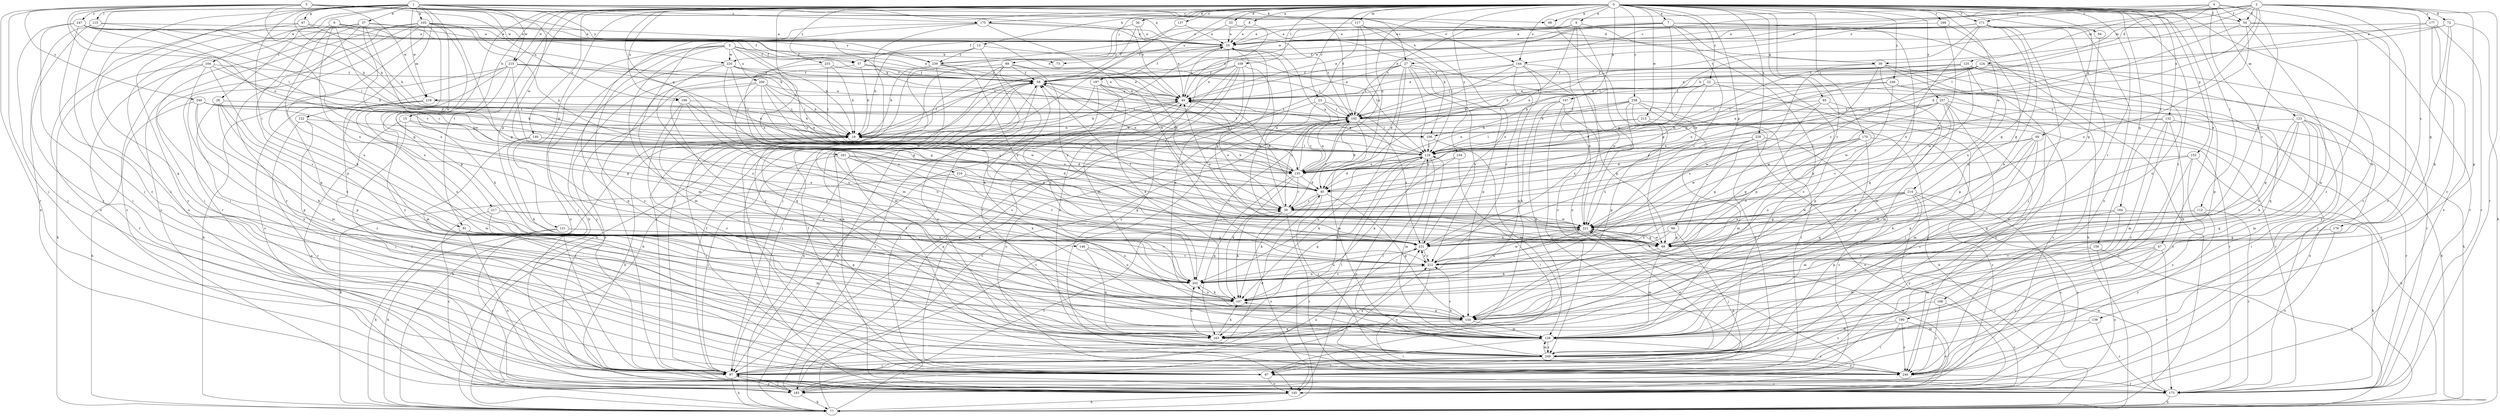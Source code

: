 strict digraph  {
0;
1;
2;
3;
4;
5;
6;
7;
8;
9;
10;
13;
15;
19;
22;
23;
26;
27;
30;
33;
36;
37;
39;
40;
47;
49;
54;
57;
58;
60;
65;
66;
67;
68;
72;
73;
77;
81;
87;
89;
94;
97;
99;
104;
105;
106;
107;
109;
112;
115;
116;
117;
121;
122;
123;
124;
125;
126;
132;
135;
137;
139;
140;
144;
145;
146;
147;
152;
154;
158;
161;
163;
164;
168;
169;
170;
171;
173;
175;
176;
177;
183;
190;
192;
197;
199;
200;
202;
212;
213;
214;
215;
216;
217;
218;
220;
221;
228;
231;
233;
234;
237;
238;
239;
240;
246;
247;
248;
249;
0 -> 7  [label=a];
0 -> 8  [label=a];
0 -> 9  [label=a];
0 -> 13  [label=b];
0 -> 15  [label=b];
0 -> 22  [label=c];
0 -> 23  [label=c];
0 -> 33  [label=d];
0 -> 36  [label=d];
0 -> 47  [label=e];
0 -> 54  [label=f];
0 -> 60  [label=g];
0 -> 65  [label=g];
0 -> 66  [label=g];
0 -> 81  [label=i];
0 -> 89  [label=j];
0 -> 94  [label=j];
0 -> 99  [label=k];
0 -> 109  [label=l];
0 -> 112  [label=l];
0 -> 117  [label=m];
0 -> 121  [label=m];
0 -> 132  [label=n];
0 -> 135  [label=n];
0 -> 137  [label=o];
0 -> 139  [label=o];
0 -> 140  [label=o];
0 -> 144  [label=o];
0 -> 146  [label=p];
0 -> 147  [label=p];
0 -> 152  [label=p];
0 -> 154  [label=p];
0 -> 158  [label=q];
0 -> 161  [label=q];
0 -> 164  [label=r];
0 -> 168  [label=r];
0 -> 169  [label=r];
0 -> 170  [label=r];
0 -> 171  [label=r];
0 -> 175  [label=s];
0 -> 190  [label=t];
0 -> 197  [label=u];
0 -> 199  [label=u];
0 -> 212  [label=v];
0 -> 213  [label=w];
0 -> 214  [label=w];
0 -> 215  [label=w];
0 -> 228  [label=x];
0 -> 231  [label=x];
0 -> 233  [label=y];
0 -> 234  [label=y];
0 -> 237  [label=y];
0 -> 238  [label=y];
0 -> 246  [label=z];
1 -> 19  [label=b];
1 -> 26  [label=c];
1 -> 27  [label=c];
1 -> 37  [label=d];
1 -> 39  [label=d];
1 -> 49  [label=e];
1 -> 67  [label=g];
1 -> 81  [label=i];
1 -> 87  [label=i];
1 -> 97  [label=j];
1 -> 99  [label=k];
1 -> 104  [label=k];
1 -> 105  [label=k];
1 -> 115  [label=l];
1 -> 122  [label=m];
1 -> 163  [label=q];
1 -> 175  [label=s];
1 -> 192  [label=t];
1 -> 215  [label=w];
1 -> 216  [label=w];
1 -> 217  [label=w];
1 -> 218  [label=w];
2 -> 27  [label=c];
2 -> 30  [label=c];
2 -> 39  [label=d];
2 -> 40  [label=d];
2 -> 54  [label=f];
2 -> 72  [label=h];
2 -> 116  [label=l];
2 -> 154  [label=p];
2 -> 171  [label=r];
2 -> 173  [label=r];
2 -> 176  [label=s];
2 -> 177  [label=s];
2 -> 183  [label=s];
2 -> 192  [label=t];
2 -> 218  [label=w];
3 -> 10  [label=a];
3 -> 19  [label=b];
3 -> 97  [label=j];
3 -> 106  [label=k];
3 -> 116  [label=l];
3 -> 135  [label=n];
3 -> 144  [label=o];
3 -> 173  [label=r];
3 -> 199  [label=u];
3 -> 218  [label=w];
3 -> 220  [label=w];
3 -> 239  [label=y];
3 -> 247  [label=z];
3 -> 248  [label=z];
4 -> 54  [label=f];
4 -> 68  [label=g];
4 -> 123  [label=m];
4 -> 124  [label=m];
4 -> 125  [label=m];
4 -> 144  [label=o];
4 -> 183  [label=s];
4 -> 212  [label=v];
4 -> 239  [label=y];
5 -> 19  [label=b];
5 -> 30  [label=c];
5 -> 57  [label=f];
5 -> 73  [label=h];
5 -> 97  [label=j];
5 -> 126  [label=m];
5 -> 145  [label=o];
5 -> 200  [label=u];
5 -> 220  [label=w];
5 -> 249  [label=z];
6 -> 10  [label=a];
6 -> 40  [label=d];
6 -> 57  [label=f];
6 -> 154  [label=p];
6 -> 202  [label=u];
6 -> 231  [label=x];
6 -> 239  [label=y];
7 -> 10  [label=a];
7 -> 49  [label=e];
7 -> 73  [label=h];
7 -> 77  [label=h];
7 -> 154  [label=p];
7 -> 163  [label=q];
7 -> 212  [label=v];
7 -> 220  [label=w];
7 -> 221  [label=w];
8 -> 10  [label=a];
8 -> 57  [label=f];
8 -> 106  [label=k];
9 -> 10  [label=a];
9 -> 19  [label=b];
9 -> 135  [label=n];
9 -> 145  [label=o];
9 -> 192  [label=t];
9 -> 221  [label=w];
9 -> 249  [label=z];
10 -> 58  [label=f];
10 -> 68  [label=g];
10 -> 126  [label=m];
10 -> 239  [label=y];
13 -> 19  [label=b];
13 -> 116  [label=l];
13 -> 126  [label=m];
13 -> 202  [label=u];
13 -> 239  [label=y];
15 -> 97  [label=j];
15 -> 106  [label=k];
15 -> 145  [label=o];
15 -> 231  [label=x];
19 -> 58  [label=f];
19 -> 77  [label=h];
19 -> 87  [label=i];
19 -> 116  [label=l];
22 -> 30  [label=c];
22 -> 40  [label=d];
22 -> 49  [label=e];
22 -> 106  [label=k];
22 -> 154  [label=p];
22 -> 183  [label=s];
23 -> 30  [label=c];
23 -> 97  [label=j];
23 -> 116  [label=l];
23 -> 145  [label=o];
23 -> 192  [label=t];
26 -> 87  [label=i];
26 -> 126  [label=m];
26 -> 154  [label=p];
26 -> 192  [label=t];
26 -> 202  [label=u];
27 -> 40  [label=d];
27 -> 49  [label=e];
27 -> 58  [label=f];
27 -> 77  [label=h];
27 -> 116  [label=l];
27 -> 154  [label=p];
27 -> 192  [label=t];
27 -> 212  [label=v];
27 -> 221  [label=w];
30 -> 10  [label=a];
30 -> 49  [label=e];
30 -> 107  [label=k];
30 -> 145  [label=o];
30 -> 173  [label=r];
30 -> 192  [label=t];
30 -> 221  [label=w];
33 -> 10  [label=a];
33 -> 49  [label=e];
33 -> 58  [label=f];
36 -> 10  [label=a];
36 -> 49  [label=e];
36 -> 58  [label=f];
36 -> 97  [label=j];
37 -> 10  [label=a];
37 -> 30  [label=c];
37 -> 49  [label=e];
37 -> 58  [label=f];
37 -> 87  [label=i];
37 -> 107  [label=k];
37 -> 145  [label=o];
37 -> 183  [label=s];
37 -> 221  [label=w];
39 -> 58  [label=f];
39 -> 77  [label=h];
39 -> 87  [label=i];
39 -> 126  [label=m];
39 -> 154  [label=p];
39 -> 173  [label=r];
39 -> 202  [label=u];
40 -> 30  [label=c];
40 -> 107  [label=k];
40 -> 154  [label=p];
40 -> 249  [label=z];
47 -> 97  [label=j];
47 -> 126  [label=m];
47 -> 173  [label=r];
47 -> 212  [label=v];
47 -> 240  [label=y];
49 -> 10  [label=a];
49 -> 19  [label=b];
49 -> 40  [label=d];
49 -> 77  [label=h];
49 -> 183  [label=s];
49 -> 192  [label=t];
54 -> 10  [label=a];
54 -> 40  [label=d];
54 -> 163  [label=q];
54 -> 173  [label=r];
54 -> 231  [label=x];
54 -> 249  [label=z];
57 -> 19  [label=b];
57 -> 49  [label=e];
57 -> 58  [label=f];
57 -> 126  [label=m];
58 -> 49  [label=e];
58 -> 77  [label=h];
58 -> 135  [label=n];
58 -> 145  [label=o];
58 -> 249  [label=z];
60 -> 30  [label=c];
60 -> 68  [label=g];
60 -> 116  [label=l];
60 -> 126  [label=m];
60 -> 154  [label=p];
60 -> 249  [label=z];
65 -> 30  [label=c];
65 -> 97  [label=j];
65 -> 173  [label=r];
65 -> 192  [label=t];
65 -> 221  [label=w];
66 -> 68  [label=g];
66 -> 97  [label=j];
66 -> 212  [label=v];
66 -> 231  [label=x];
67 -> 10  [label=a];
67 -> 19  [label=b];
67 -> 145  [label=o];
67 -> 240  [label=y];
68 -> 58  [label=f];
68 -> 107  [label=k];
68 -> 126  [label=m];
68 -> 221  [label=w];
72 -> 10  [label=a];
72 -> 19  [label=b];
72 -> 68  [label=g];
72 -> 77  [label=h];
72 -> 107  [label=k];
77 -> 30  [label=c];
77 -> 49  [label=e];
77 -> 192  [label=t];
81 -> 68  [label=g];
81 -> 77  [label=h];
81 -> 126  [label=m];
81 -> 145  [label=o];
81 -> 212  [label=v];
87 -> 49  [label=e];
87 -> 58  [label=f];
87 -> 145  [label=o];
87 -> 173  [label=r];
89 -> 40  [label=d];
89 -> 58  [label=f];
89 -> 77  [label=h];
89 -> 87  [label=i];
89 -> 97  [label=j];
89 -> 107  [label=k];
89 -> 231  [label=x];
94 -> 68  [label=g];
97 -> 40  [label=d];
97 -> 58  [label=f];
97 -> 77  [label=h];
97 -> 116  [label=l];
97 -> 183  [label=s];
99 -> 68  [label=g];
104 -> 19  [label=b];
104 -> 58  [label=f];
104 -> 77  [label=h];
104 -> 173  [label=r];
104 -> 212  [label=v];
104 -> 240  [label=y];
105 -> 10  [label=a];
105 -> 19  [label=b];
105 -> 68  [label=g];
105 -> 87  [label=i];
105 -> 135  [label=n];
105 -> 163  [label=q];
105 -> 173  [label=r];
105 -> 183  [label=s];
105 -> 202  [label=u];
105 -> 231  [label=x];
105 -> 240  [label=y];
106 -> 116  [label=l];
106 -> 126  [label=m];
107 -> 154  [label=p];
107 -> 202  [label=u];
109 -> 49  [label=e];
109 -> 58  [label=f];
109 -> 97  [label=j];
109 -> 212  [label=v];
109 -> 221  [label=w];
109 -> 240  [label=y];
109 -> 249  [label=z];
112 -> 68  [label=g];
112 -> 173  [label=r];
112 -> 221  [label=w];
112 -> 240  [label=y];
115 -> 10  [label=a];
115 -> 68  [label=g];
115 -> 97  [label=j];
115 -> 145  [label=o];
116 -> 40  [label=d];
116 -> 49  [label=e];
116 -> 58  [label=f];
116 -> 107  [label=k];
116 -> 126  [label=m];
116 -> 135  [label=n];
116 -> 145  [label=o];
116 -> 163  [label=q];
116 -> 202  [label=u];
117 -> 10  [label=a];
117 -> 116  [label=l];
117 -> 135  [label=n];
117 -> 183  [label=s];
117 -> 231  [label=x];
121 -> 77  [label=h];
121 -> 183  [label=s];
121 -> 202  [label=u];
121 -> 231  [label=x];
122 -> 19  [label=b];
122 -> 97  [label=j];
122 -> 126  [label=m];
122 -> 173  [label=r];
123 -> 19  [label=b];
123 -> 68  [label=g];
123 -> 87  [label=i];
123 -> 107  [label=k];
123 -> 126  [label=m];
123 -> 145  [label=o];
123 -> 163  [label=q];
123 -> 202  [label=u];
124 -> 30  [label=c];
124 -> 49  [label=e];
124 -> 58  [label=f];
124 -> 116  [label=l];
124 -> 173  [label=r];
124 -> 192  [label=t];
124 -> 202  [label=u];
125 -> 19  [label=b];
125 -> 58  [label=f];
125 -> 116  [label=l];
125 -> 135  [label=n];
125 -> 154  [label=p];
125 -> 163  [label=q];
125 -> 192  [label=t];
125 -> 221  [label=w];
125 -> 231  [label=x];
125 -> 240  [label=y];
126 -> 87  [label=i];
126 -> 212  [label=v];
126 -> 240  [label=y];
126 -> 249  [label=z];
132 -> 19  [label=b];
132 -> 126  [label=m];
132 -> 135  [label=n];
132 -> 173  [label=r];
132 -> 240  [label=y];
132 -> 249  [label=z];
135 -> 10  [label=a];
135 -> 19  [label=b];
135 -> 30  [label=c];
135 -> 40  [label=d];
135 -> 58  [label=f];
135 -> 107  [label=k];
135 -> 163  [label=q];
135 -> 192  [label=t];
137 -> 10  [label=a];
137 -> 97  [label=j];
139 -> 126  [label=m];
139 -> 173  [label=r];
139 -> 240  [label=y];
140 -> 40  [label=d];
140 -> 87  [label=i];
140 -> 107  [label=k];
140 -> 116  [label=l];
144 -> 49  [label=e];
144 -> 58  [label=f];
144 -> 163  [label=q];
144 -> 192  [label=t];
144 -> 212  [label=v];
144 -> 221  [label=w];
144 -> 249  [label=z];
145 -> 10  [label=a];
145 -> 19  [label=b];
145 -> 77  [label=h];
145 -> 221  [label=w];
146 -> 163  [label=q];
146 -> 202  [label=u];
146 -> 212  [label=v];
147 -> 68  [label=g];
147 -> 87  [label=i];
147 -> 107  [label=k];
147 -> 163  [label=q];
147 -> 192  [label=t];
152 -> 77  [label=h];
152 -> 107  [label=k];
152 -> 135  [label=n];
152 -> 240  [label=y];
152 -> 249  [label=z];
154 -> 10  [label=a];
154 -> 107  [label=k];
154 -> 126  [label=m];
154 -> 163  [label=q];
158 -> 77  [label=h];
158 -> 126  [label=m];
158 -> 145  [label=o];
158 -> 212  [label=v];
161 -> 40  [label=d];
161 -> 97  [label=j];
161 -> 107  [label=k];
161 -> 135  [label=n];
161 -> 163  [label=q];
161 -> 212  [label=v];
163 -> 58  [label=f];
163 -> 107  [label=k];
163 -> 202  [label=u];
164 -> 77  [label=h];
164 -> 154  [label=p];
164 -> 221  [label=w];
164 -> 249  [label=z];
168 -> 145  [label=o];
168 -> 154  [label=p];
168 -> 240  [label=y];
169 -> 10  [label=a];
169 -> 68  [label=g];
169 -> 221  [label=w];
170 -> 68  [label=g];
170 -> 116  [label=l];
170 -> 163  [label=q];
170 -> 183  [label=s];
170 -> 202  [label=u];
170 -> 221  [label=w];
171 -> 10  [label=a];
171 -> 49  [label=e];
171 -> 58  [label=f];
171 -> 68  [label=g];
171 -> 87  [label=i];
171 -> 97  [label=j];
171 -> 107  [label=k];
171 -> 116  [label=l];
171 -> 231  [label=x];
171 -> 240  [label=y];
173 -> 77  [label=h];
173 -> 221  [label=w];
175 -> 10  [label=a];
175 -> 77  [label=h];
175 -> 97  [label=j];
175 -> 192  [label=t];
175 -> 221  [label=w];
175 -> 240  [label=y];
176 -> 68  [label=g];
176 -> 145  [label=o];
177 -> 10  [label=a];
177 -> 116  [label=l];
177 -> 145  [label=o];
177 -> 173  [label=r];
177 -> 249  [label=z];
183 -> 77  [label=h];
183 -> 97  [label=j];
183 -> 192  [label=t];
183 -> 212  [label=v];
183 -> 231  [label=x];
190 -> 87  [label=i];
190 -> 126  [label=m];
190 -> 145  [label=o];
190 -> 240  [label=y];
190 -> 249  [label=z];
192 -> 19  [label=b];
192 -> 40  [label=d];
192 -> 126  [label=m];
192 -> 135  [label=n];
192 -> 231  [label=x];
197 -> 49  [label=e];
197 -> 97  [label=j];
197 -> 107  [label=k];
197 -> 135  [label=n];
197 -> 173  [label=r];
197 -> 202  [label=u];
199 -> 30  [label=c];
199 -> 163  [label=q];
199 -> 192  [label=t];
199 -> 202  [label=u];
199 -> 249  [label=z];
200 -> 19  [label=b];
200 -> 30  [label=c];
200 -> 49  [label=e];
200 -> 135  [label=n];
200 -> 154  [label=p];
200 -> 173  [label=r];
200 -> 202  [label=u];
200 -> 221  [label=w];
202 -> 107  [label=k];
202 -> 192  [label=t];
202 -> 212  [label=v];
212 -> 202  [label=u];
212 -> 221  [label=w];
212 -> 231  [label=x];
212 -> 240  [label=y];
213 -> 19  [label=b];
213 -> 77  [label=h];
213 -> 116  [label=l];
213 -> 126  [label=m];
214 -> 30  [label=c];
214 -> 68  [label=g];
214 -> 126  [label=m];
214 -> 145  [label=o];
214 -> 183  [label=s];
214 -> 221  [label=w];
214 -> 231  [label=x];
214 -> 240  [label=y];
215 -> 58  [label=f];
215 -> 68  [label=g];
215 -> 77  [label=h];
215 -> 107  [label=k];
215 -> 135  [label=n];
215 -> 183  [label=s];
215 -> 192  [label=t];
215 -> 249  [label=z];
216 -> 40  [label=d];
216 -> 68  [label=g];
216 -> 77  [label=h];
217 -> 154  [label=p];
217 -> 183  [label=s];
217 -> 212  [label=v];
217 -> 221  [label=w];
218 -> 19  [label=b];
218 -> 126  [label=m];
218 -> 192  [label=t];
218 -> 202  [label=u];
218 -> 249  [label=z];
220 -> 49  [label=e];
220 -> 58  [label=f];
220 -> 68  [label=g];
220 -> 116  [label=l];
220 -> 163  [label=q];
220 -> 202  [label=u];
220 -> 221  [label=w];
221 -> 49  [label=e];
221 -> 68  [label=g];
221 -> 202  [label=u];
221 -> 231  [label=x];
228 -> 40  [label=d];
228 -> 68  [label=g];
228 -> 116  [label=l];
228 -> 145  [label=o];
228 -> 183  [label=s];
228 -> 231  [label=x];
231 -> 116  [label=l];
231 -> 202  [label=u];
231 -> 212  [label=v];
233 -> 19  [label=b];
233 -> 58  [label=f];
233 -> 97  [label=j];
233 -> 116  [label=l];
234 -> 87  [label=i];
234 -> 107  [label=k];
234 -> 135  [label=n];
237 -> 77  [label=h];
237 -> 97  [label=j];
237 -> 116  [label=l];
237 -> 126  [label=m];
237 -> 135  [label=n];
237 -> 154  [label=p];
237 -> 173  [label=r];
237 -> 192  [label=t];
237 -> 221  [label=w];
238 -> 19  [label=b];
238 -> 87  [label=i];
238 -> 97  [label=j];
238 -> 135  [label=n];
238 -> 154  [label=p];
238 -> 192  [label=t];
238 -> 231  [label=x];
238 -> 240  [label=y];
239 -> 19  [label=b];
239 -> 58  [label=f];
239 -> 126  [label=m];
239 -> 163  [label=q];
239 -> 192  [label=t];
239 -> 231  [label=x];
240 -> 58  [label=f];
240 -> 173  [label=r];
240 -> 231  [label=x];
246 -> 19  [label=b];
246 -> 49  [label=e];
246 -> 77  [label=h];
246 -> 173  [label=r];
246 -> 221  [label=w];
247 -> 10  [label=a];
247 -> 30  [label=c];
247 -> 49  [label=e];
247 -> 58  [label=f];
247 -> 87  [label=i];
247 -> 97  [label=j];
247 -> 116  [label=l];
247 -> 249  [label=z];
248 -> 19  [label=b];
248 -> 68  [label=g];
248 -> 77  [label=h];
248 -> 107  [label=k];
248 -> 154  [label=p];
248 -> 192  [label=t];
249 -> 87  [label=i];
249 -> 97  [label=j];
249 -> 116  [label=l];
249 -> 126  [label=m];
249 -> 221  [label=w];
249 -> 240  [label=y];
}
